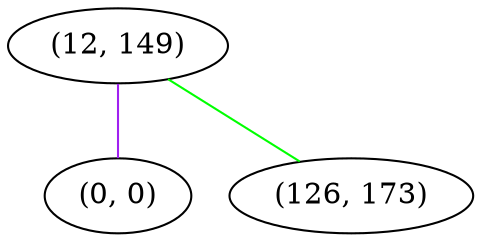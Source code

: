 graph "" {
"(12, 149)";
"(0, 0)";
"(126, 173)";
"(12, 149)" -- "(0, 0)"  [color=purple, key=0, weight=4];
"(12, 149)" -- "(126, 173)"  [color=green, key=0, weight=2];
}
